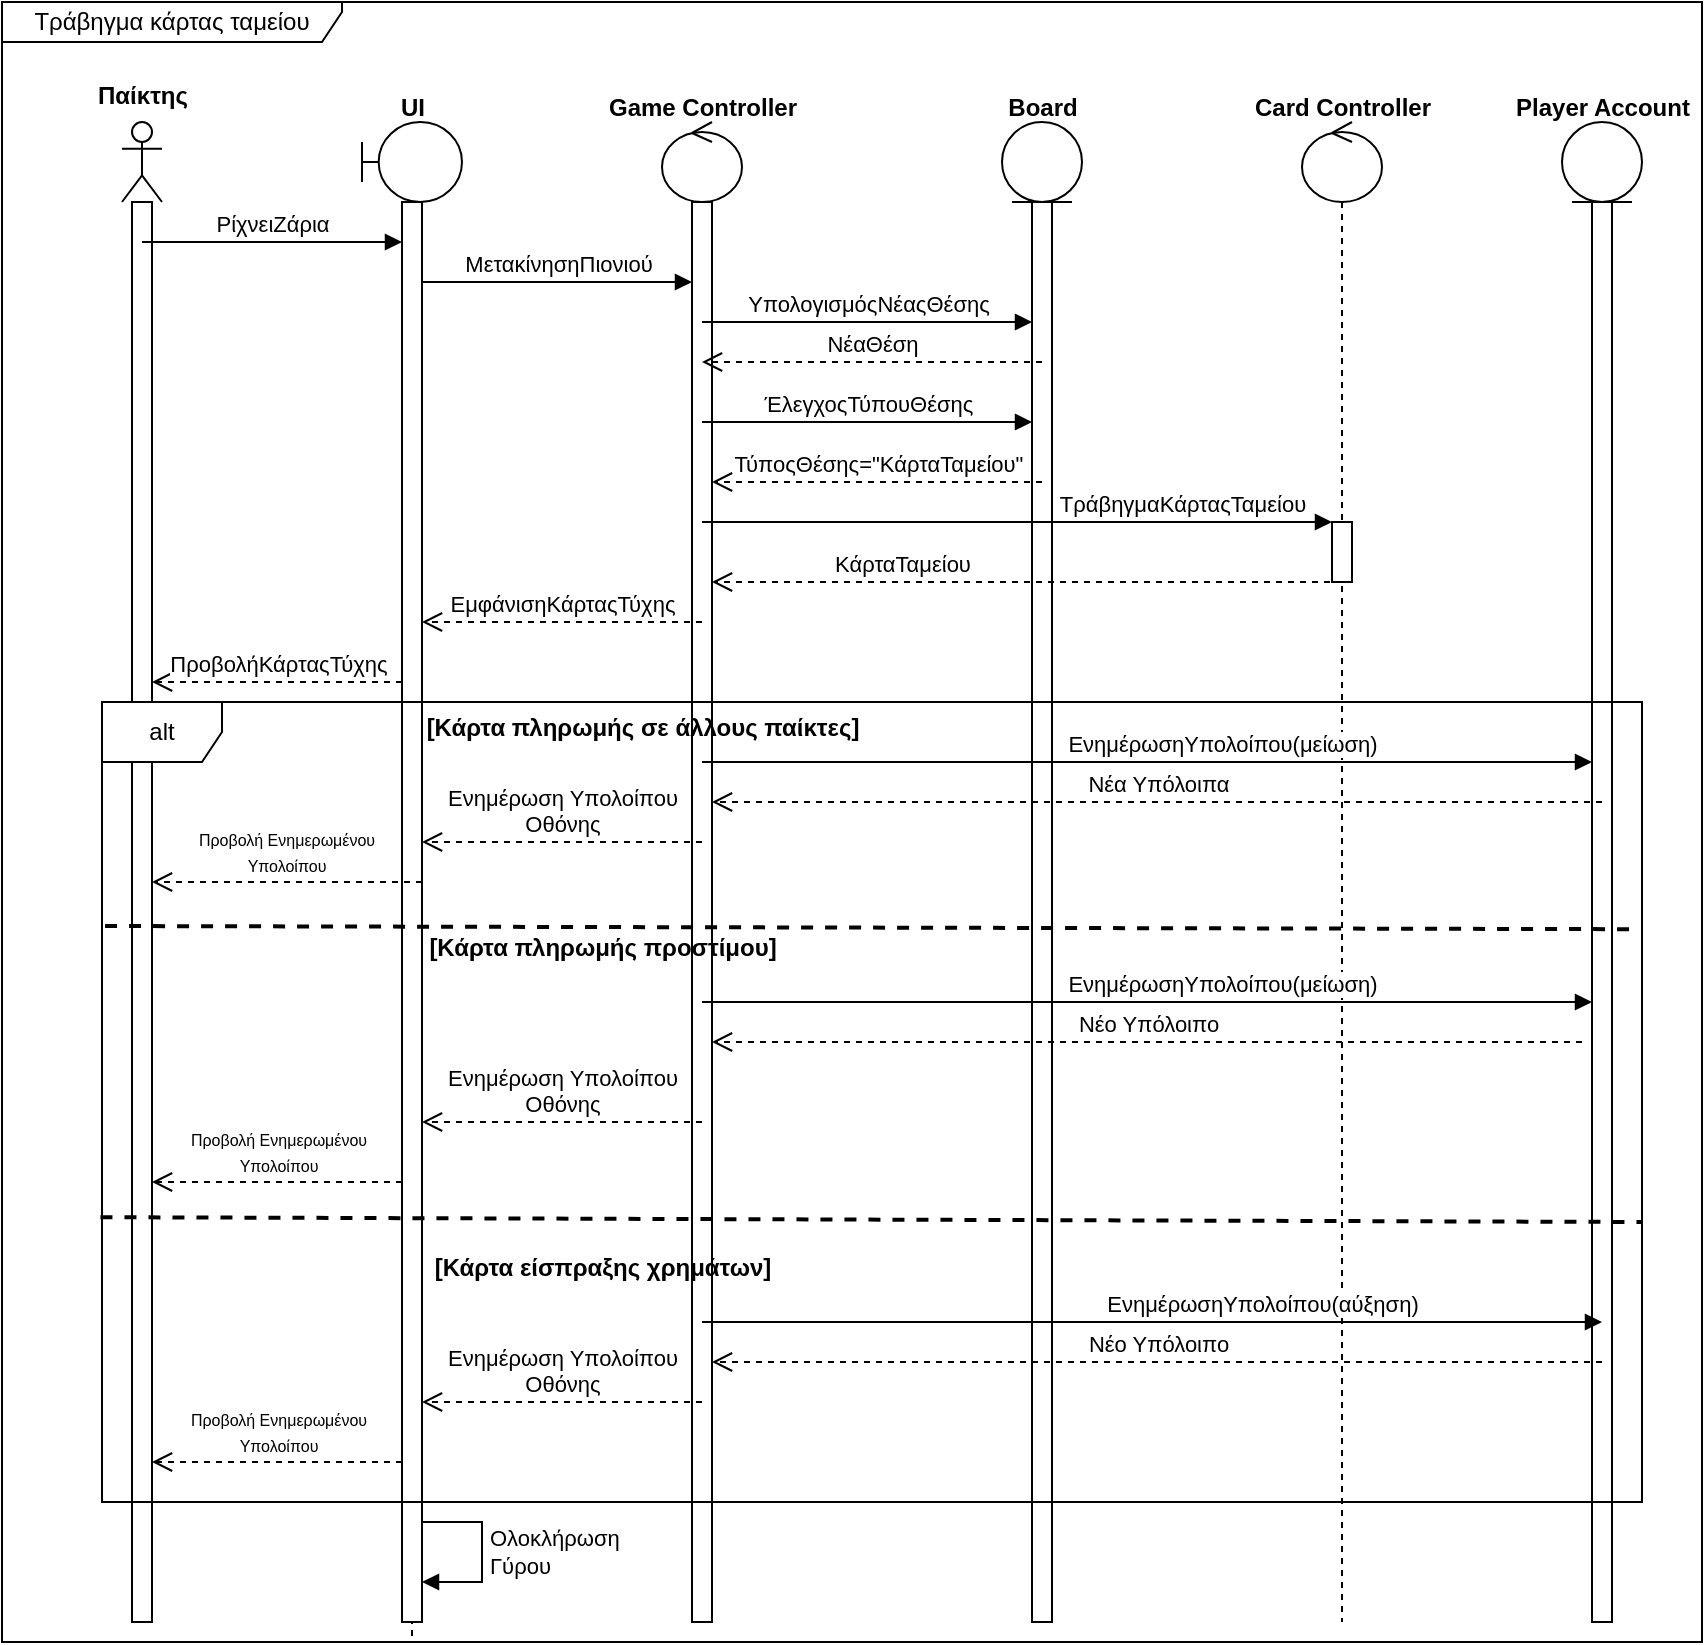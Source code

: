 <mxfile version="26.2.14">
  <diagram name="Page-1" id="v2Ju-3E54QAfj_Xskpv1">
    <mxGraphModel dx="1042" dy="527" grid="1" gridSize="10" guides="1" tooltips="1" connect="1" arrows="1" fold="1" page="1" pageScale="1" pageWidth="850" pageHeight="1100" math="0" shadow="0">
      <root>
        <mxCell id="0" />
        <mxCell id="1" parent="0" />
        <mxCell id="0JGqRIcQp-SqcKDxq2ij-1" value="" style="shape=umlLifeline;perimeter=lifelinePerimeter;whiteSpace=wrap;html=1;container=1;dropTarget=0;collapsible=0;recursiveResize=0;outlineConnect=0;portConstraint=eastwest;newEdgeStyle={&quot;curved&quot;:0,&quot;rounded&quot;:0};participant=umlActor;" vertex="1" parent="1">
          <mxGeometry x="60" y="60" width="20" height="300" as="geometry" />
        </mxCell>
        <mxCell id="0JGqRIcQp-SqcKDxq2ij-2" value="Τράβηγμα κάρτας ταμείου" style="shape=umlFrame;whiteSpace=wrap;html=1;pointerEvents=0;width=170;height=20;" vertex="1" parent="1">
          <mxGeometry width="850" height="820" as="geometry" />
        </mxCell>
        <mxCell id="0JGqRIcQp-SqcKDxq2ij-3" value="Παίκτης" style="text;align=center;fontStyle=1;verticalAlign=middle;spacingLeft=3;spacingRight=3;strokeColor=none;rotatable=0;points=[[0,0.5],[1,0.5]];portConstraint=eastwest;html=1;" vertex="1" parent="1">
          <mxGeometry x="30" y="34" width="80" height="26" as="geometry" />
        </mxCell>
        <mxCell id="0JGqRIcQp-SqcKDxq2ij-4" value="" style="shape=umlLifeline;perimeter=lifelinePerimeter;whiteSpace=wrap;html=1;container=1;dropTarget=0;collapsible=0;recursiveResize=0;outlineConnect=0;portConstraint=eastwest;newEdgeStyle={&quot;curved&quot;:0,&quot;rounded&quot;:0};participant=umlBoundary;" vertex="1" parent="1">
          <mxGeometry x="180" y="60" width="50" height="760" as="geometry" />
        </mxCell>
        <mxCell id="0JGqRIcQp-SqcKDxq2ij-16" value="" style="html=1;points=[[0,0,0,0,5],[0,1,0,0,-5],[1,0,0,0,5],[1,1,0,0,-5]];perimeter=orthogonalPerimeter;outlineConnect=0;targetShapes=umlLifeline;portConstraint=eastwest;newEdgeStyle={&quot;curved&quot;:0,&quot;rounded&quot;:0};" vertex="1" parent="0JGqRIcQp-SqcKDxq2ij-4">
          <mxGeometry x="20" y="40" width="10" height="710" as="geometry" />
        </mxCell>
        <mxCell id="0JGqRIcQp-SqcKDxq2ij-52" value="Ολοκλήρωση&lt;div&gt;Γύρου&lt;/div&gt;" style="html=1;align=left;spacingLeft=2;endArrow=block;rounded=0;edgeStyle=orthogonalEdgeStyle;curved=0;rounded=0;" edge="1" target="0JGqRIcQp-SqcKDxq2ij-16" parent="0JGqRIcQp-SqcKDxq2ij-4">
          <mxGeometry relative="1" as="geometry">
            <mxPoint x="30" y="700" as="sourcePoint" />
            <Array as="points">
              <mxPoint x="60" y="700" />
              <mxPoint x="60" y="730" />
            </Array>
            <mxPoint x="35" y="730" as="targetPoint" />
            <mxPoint as="offset" />
          </mxGeometry>
        </mxCell>
        <mxCell id="0JGqRIcQp-SqcKDxq2ij-5" value="UI" style="text;align=center;fontStyle=1;verticalAlign=middle;spacingLeft=3;spacingRight=3;strokeColor=none;rotatable=0;points=[[0,0.5],[1,0.5]];portConstraint=eastwest;html=1;" vertex="1" parent="1">
          <mxGeometry x="165" y="40" width="80" height="26" as="geometry" />
        </mxCell>
        <mxCell id="0JGqRIcQp-SqcKDxq2ij-6" value="" style="shape=umlLifeline;perimeter=lifelinePerimeter;whiteSpace=wrap;html=1;container=1;dropTarget=0;collapsible=0;recursiveResize=0;outlineConnect=0;portConstraint=eastwest;newEdgeStyle={&quot;curved&quot;:0,&quot;rounded&quot;:0};participant=umlControl;" vertex="1" parent="1">
          <mxGeometry x="330" y="60" width="40" height="750" as="geometry" />
        </mxCell>
        <mxCell id="0JGqRIcQp-SqcKDxq2ij-17" value="" style="html=1;points=[[0,0,0,0,5],[0,1,0,0,-5],[1,0,0,0,5],[1,1,0,0,-5]];perimeter=orthogonalPerimeter;outlineConnect=0;targetShapes=umlLifeline;portConstraint=eastwest;newEdgeStyle={&quot;curved&quot;:0,&quot;rounded&quot;:0};" vertex="1" parent="0JGqRIcQp-SqcKDxq2ij-6">
          <mxGeometry x="15" y="40" width="10" height="710" as="geometry" />
        </mxCell>
        <mxCell id="0JGqRIcQp-SqcKDxq2ij-7" value="Game Controller" style="text;align=center;fontStyle=1;verticalAlign=middle;spacingLeft=3;spacingRight=3;strokeColor=none;rotatable=0;points=[[0,0.5],[1,0.5]];portConstraint=eastwest;html=1;" vertex="1" parent="1">
          <mxGeometry x="310" y="40" width="80" height="26" as="geometry" />
        </mxCell>
        <mxCell id="0JGqRIcQp-SqcKDxq2ij-8" value="" style="shape=umlLifeline;perimeter=lifelinePerimeter;whiteSpace=wrap;html=1;container=1;dropTarget=0;collapsible=0;recursiveResize=0;outlineConnect=0;portConstraint=eastwest;newEdgeStyle={&quot;curved&quot;:0,&quot;rounded&quot;:0};participant=umlEntity;" vertex="1" parent="1">
          <mxGeometry x="500" y="60" width="40" height="750" as="geometry" />
        </mxCell>
        <mxCell id="0JGqRIcQp-SqcKDxq2ij-18" value="" style="html=1;points=[[0,0,0,0,5],[0,1,0,0,-5],[1,0,0,0,5],[1,1,0,0,-5]];perimeter=orthogonalPerimeter;outlineConnect=0;targetShapes=umlLifeline;portConstraint=eastwest;newEdgeStyle={&quot;curved&quot;:0,&quot;rounded&quot;:0};" vertex="1" parent="0JGqRIcQp-SqcKDxq2ij-8">
          <mxGeometry x="15" y="40" width="10" height="710" as="geometry" />
        </mxCell>
        <mxCell id="0JGqRIcQp-SqcKDxq2ij-9" value="Board" style="text;align=center;fontStyle=1;verticalAlign=middle;spacingLeft=3;spacingRight=3;strokeColor=none;rotatable=0;points=[[0,0.5],[1,0.5]];portConstraint=eastwest;html=1;" vertex="1" parent="1">
          <mxGeometry x="480" y="40" width="80" height="26" as="geometry" />
        </mxCell>
        <mxCell id="0JGqRIcQp-SqcKDxq2ij-10" value="" style="shape=umlLifeline;perimeter=lifelinePerimeter;whiteSpace=wrap;html=1;container=1;dropTarget=0;collapsible=0;recursiveResize=0;outlineConnect=0;portConstraint=eastwest;newEdgeStyle={&quot;curved&quot;:0,&quot;rounded&quot;:0};participant=umlControl;" vertex="1" parent="1">
          <mxGeometry x="650" y="60" width="40" height="750" as="geometry" />
        </mxCell>
        <mxCell id="0JGqRIcQp-SqcKDxq2ij-26" value="" style="html=1;points=[[0,0,0,0,5],[0,1,0,0,-5],[1,0,0,0,5],[1,1,0,0,-5]];perimeter=orthogonalPerimeter;outlineConnect=0;targetShapes=umlLifeline;portConstraint=eastwest;newEdgeStyle={&quot;curved&quot;:0,&quot;rounded&quot;:0};" vertex="1" parent="0JGqRIcQp-SqcKDxq2ij-10">
          <mxGeometry x="15" y="200" width="10" height="30" as="geometry" />
        </mxCell>
        <mxCell id="0JGqRIcQp-SqcKDxq2ij-11" value="Card Controller" style="text;align=center;fontStyle=1;verticalAlign=middle;spacingLeft=3;spacingRight=3;strokeColor=none;rotatable=0;points=[[0,0.5],[1,0.5]];portConstraint=eastwest;html=1;" vertex="1" parent="1">
          <mxGeometry x="630" y="40" width="80" height="26" as="geometry" />
        </mxCell>
        <mxCell id="0JGqRIcQp-SqcKDxq2ij-12" value="" style="shape=umlLifeline;perimeter=lifelinePerimeter;whiteSpace=wrap;html=1;container=1;dropTarget=0;collapsible=0;recursiveResize=0;outlineConnect=0;portConstraint=eastwest;newEdgeStyle={&quot;curved&quot;:0,&quot;rounded&quot;:0};participant=umlEntity;" vertex="1" parent="1">
          <mxGeometry x="780" y="60" width="40" height="750" as="geometry" />
        </mxCell>
        <mxCell id="0JGqRIcQp-SqcKDxq2ij-19" value="" style="html=1;points=[[0,0,0,0,5],[0,1,0,0,-5],[1,0,0,0,5],[1,1,0,0,-5]];perimeter=orthogonalPerimeter;outlineConnect=0;targetShapes=umlLifeline;portConstraint=eastwest;newEdgeStyle={&quot;curved&quot;:0,&quot;rounded&quot;:0};" vertex="1" parent="0JGqRIcQp-SqcKDxq2ij-12">
          <mxGeometry x="15" y="40" width="10" height="710" as="geometry" />
        </mxCell>
        <mxCell id="0JGqRIcQp-SqcKDxq2ij-13" value="Player Account" style="text;align=center;fontStyle=1;verticalAlign=middle;spacingLeft=3;spacingRight=3;strokeColor=none;rotatable=0;points=[[0,0.5],[1,0.5]];portConstraint=eastwest;html=1;" vertex="1" parent="1">
          <mxGeometry x="760" y="40" width="80" height="26" as="geometry" />
        </mxCell>
        <mxCell id="0JGqRIcQp-SqcKDxq2ij-14" value="" style="html=1;points=[[0,0,0,0,5],[0,1,0,0,-5],[1,0,0,0,5],[1,1,0,0,-5]];perimeter=orthogonalPerimeter;outlineConnect=0;targetShapes=umlLifeline;portConstraint=eastwest;newEdgeStyle={&quot;curved&quot;:0,&quot;rounded&quot;:0};" vertex="1" parent="1">
          <mxGeometry x="65" y="100" width="10" height="710" as="geometry" />
        </mxCell>
        <mxCell id="0JGqRIcQp-SqcKDxq2ij-15" value="ΡίχνειΖάρια" style="html=1;verticalAlign=bottom;endArrow=block;curved=0;rounded=0;" edge="1" parent="1" target="0JGqRIcQp-SqcKDxq2ij-16">
          <mxGeometry width="80" relative="1" as="geometry">
            <mxPoint x="70" y="120" as="sourcePoint" />
            <mxPoint x="150" y="120" as="targetPoint" />
          </mxGeometry>
        </mxCell>
        <mxCell id="0JGqRIcQp-SqcKDxq2ij-20" value="ΜετακίνησηΠιονιού" style="html=1;verticalAlign=bottom;endArrow=block;curved=0;rounded=0;" edge="1" parent="1" target="0JGqRIcQp-SqcKDxq2ij-17">
          <mxGeometry width="80" relative="1" as="geometry">
            <mxPoint x="210" y="140" as="sourcePoint" />
            <mxPoint x="290" y="140" as="targetPoint" />
          </mxGeometry>
        </mxCell>
        <mxCell id="0JGqRIcQp-SqcKDxq2ij-21" value="ΥπολογισμόςΝέαςΘέσης" style="html=1;verticalAlign=bottom;endArrow=block;curved=0;rounded=0;" edge="1" parent="1" target="0JGqRIcQp-SqcKDxq2ij-18">
          <mxGeometry width="80" relative="1" as="geometry">
            <mxPoint x="350" y="160" as="sourcePoint" />
            <mxPoint x="430" y="160" as="targetPoint" />
          </mxGeometry>
        </mxCell>
        <mxCell id="0JGqRIcQp-SqcKDxq2ij-22" value="ΝέαΘέση" style="html=1;verticalAlign=bottom;endArrow=open;dashed=1;endSize=8;curved=0;rounded=0;" edge="1" parent="1" target="0JGqRIcQp-SqcKDxq2ij-6">
          <mxGeometry relative="1" as="geometry">
            <mxPoint x="520" y="180" as="sourcePoint" />
            <mxPoint x="440" y="180" as="targetPoint" />
          </mxGeometry>
        </mxCell>
        <mxCell id="0JGqRIcQp-SqcKDxq2ij-23" value="ΈλεγχοςΤύπουΘέσης" style="html=1;verticalAlign=bottom;endArrow=block;curved=0;rounded=0;" edge="1" parent="1" target="0JGqRIcQp-SqcKDxq2ij-18">
          <mxGeometry width="80" relative="1" as="geometry">
            <mxPoint x="350" y="210" as="sourcePoint" />
            <mxPoint x="430" y="210" as="targetPoint" />
          </mxGeometry>
        </mxCell>
        <mxCell id="0JGqRIcQp-SqcKDxq2ij-24" value="ΤύποςΘέσης=&quot;ΚάρταΤαμείου&quot;" style="html=1;verticalAlign=bottom;endArrow=open;dashed=1;endSize=8;curved=0;rounded=0;" edge="1" parent="1" target="0JGqRIcQp-SqcKDxq2ij-17">
          <mxGeometry relative="1" as="geometry">
            <mxPoint x="520" y="240" as="sourcePoint" />
            <mxPoint x="440" y="240" as="targetPoint" />
          </mxGeometry>
        </mxCell>
        <mxCell id="0JGqRIcQp-SqcKDxq2ij-25" value="ΤράβηγμαΚάρταςΤαμείου" style="html=1;verticalAlign=bottom;endArrow=block;curved=0;rounded=0;" edge="1" parent="1" target="0JGqRIcQp-SqcKDxq2ij-26">
          <mxGeometry x="0.524" width="80" relative="1" as="geometry">
            <mxPoint x="350" y="260" as="sourcePoint" />
            <mxPoint x="430" y="260" as="targetPoint" />
            <mxPoint as="offset" />
          </mxGeometry>
        </mxCell>
        <mxCell id="0JGqRIcQp-SqcKDxq2ij-27" value="ΚάρταΤαμείου" style="html=1;verticalAlign=bottom;endArrow=open;dashed=1;endSize=8;curved=0;rounded=0;" edge="1" parent="1" target="0JGqRIcQp-SqcKDxq2ij-17">
          <mxGeometry x="0.397" relative="1" as="geometry">
            <mxPoint x="670" y="290" as="sourcePoint" />
            <mxPoint x="590" y="290" as="targetPoint" />
            <mxPoint as="offset" />
          </mxGeometry>
        </mxCell>
        <mxCell id="0JGqRIcQp-SqcKDxq2ij-28" value="ΕμφάνισηΚάρταςΤύχης" style="html=1;verticalAlign=bottom;endArrow=open;dashed=1;endSize=8;curved=0;rounded=0;" edge="1" parent="1" target="0JGqRIcQp-SqcKDxq2ij-16">
          <mxGeometry relative="1" as="geometry">
            <mxPoint x="350" y="310" as="sourcePoint" />
            <mxPoint x="270" y="310" as="targetPoint" />
          </mxGeometry>
        </mxCell>
        <mxCell id="0JGqRIcQp-SqcKDxq2ij-29" value="ΠροβολήΚάρταςΤύχης" style="html=1;verticalAlign=bottom;endArrow=open;dashed=1;endSize=8;curved=0;rounded=0;" edge="1" parent="1" target="0JGqRIcQp-SqcKDxq2ij-14">
          <mxGeometry relative="1" as="geometry">
            <mxPoint x="200" y="340" as="sourcePoint" />
            <mxPoint x="120" y="340" as="targetPoint" />
          </mxGeometry>
        </mxCell>
        <mxCell id="0JGqRIcQp-SqcKDxq2ij-30" value="alt" style="shape=umlFrame;whiteSpace=wrap;html=1;pointerEvents=0;" vertex="1" parent="1">
          <mxGeometry x="50" y="350" width="770" height="400" as="geometry" />
        </mxCell>
        <mxCell id="0JGqRIcQp-SqcKDxq2ij-31" value="ΕνημέρωσηΥπολοίπου(μείωση)" style="html=1;verticalAlign=bottom;endArrow=block;curved=0;rounded=0;" edge="1" parent="1" target="0JGqRIcQp-SqcKDxq2ij-19">
          <mxGeometry x="0.169" width="80" relative="1" as="geometry">
            <mxPoint x="350" y="380" as="sourcePoint" />
            <mxPoint x="430" y="380" as="targetPoint" />
            <mxPoint as="offset" />
          </mxGeometry>
        </mxCell>
        <mxCell id="0JGqRIcQp-SqcKDxq2ij-32" value="[Κάρτα πληρωμής σε άλλους παίκτες]" style="text;align=center;fontStyle=1;verticalAlign=middle;spacingLeft=3;spacingRight=3;strokeColor=none;rotatable=0;points=[[0,0.5],[1,0.5]];portConstraint=eastwest;html=1;" vertex="1" parent="1">
          <mxGeometry x="280" y="350" width="80" height="26" as="geometry" />
        </mxCell>
        <mxCell id="0JGqRIcQp-SqcKDxq2ij-33" value="Νέα Υπόλοιπα" style="html=1;verticalAlign=bottom;endArrow=open;dashed=1;endSize=8;curved=0;rounded=0;" edge="1" parent="1" target="0JGqRIcQp-SqcKDxq2ij-17">
          <mxGeometry relative="1" as="geometry">
            <mxPoint x="800" y="400" as="sourcePoint" />
            <mxPoint x="720" y="400" as="targetPoint" />
          </mxGeometry>
        </mxCell>
        <mxCell id="0JGqRIcQp-SqcKDxq2ij-34" value="Ενημέρωση Υπολοίπου&lt;div&gt;Οθόνης&lt;/div&gt;" style="html=1;verticalAlign=bottom;endArrow=open;dashed=1;endSize=8;curved=0;rounded=0;" edge="1" parent="1" target="0JGqRIcQp-SqcKDxq2ij-16">
          <mxGeometry relative="1" as="geometry">
            <mxPoint x="350" y="420" as="sourcePoint" />
            <mxPoint x="270" y="420" as="targetPoint" />
          </mxGeometry>
        </mxCell>
        <mxCell id="0JGqRIcQp-SqcKDxq2ij-35" value="&lt;font style=&quot;font-size: 8px;&quot;&gt;Προβολή Ενημερωμένου&lt;/font&gt;&lt;div&gt;&lt;font style=&quot;font-size: 8px;&quot;&gt;Υπολοίπου&lt;/font&gt;&lt;/div&gt;" style="html=1;verticalAlign=bottom;endArrow=open;dashed=1;endSize=8;curved=0;rounded=0;" edge="1" parent="1" target="0JGqRIcQp-SqcKDxq2ij-14">
          <mxGeometry x="0.007" relative="1" as="geometry">
            <mxPoint x="210" y="440" as="sourcePoint" />
            <mxPoint x="130" y="440" as="targetPoint" />
            <mxPoint as="offset" />
          </mxGeometry>
        </mxCell>
        <mxCell id="0JGqRIcQp-SqcKDxq2ij-36" value="[Κάρτα πληρωμής προστίμου]" style="text;align=center;fontStyle=1;verticalAlign=middle;spacingLeft=3;spacingRight=3;strokeColor=none;rotatable=0;points=[[0,0.5],[1,0.5]];portConstraint=eastwest;html=1;" vertex="1" parent="1">
          <mxGeometry x="260" y="460" width="80" height="26" as="geometry" />
        </mxCell>
        <mxCell id="0JGqRIcQp-SqcKDxq2ij-38" value="ΕνημέρωσηΥπολοίπου(μείωση)" style="html=1;verticalAlign=bottom;endArrow=block;curved=0;rounded=0;" edge="1" parent="1" target="0JGqRIcQp-SqcKDxq2ij-19">
          <mxGeometry x="0.169" width="80" relative="1" as="geometry">
            <mxPoint x="350" y="500" as="sourcePoint" />
            <mxPoint x="430" y="500" as="targetPoint" />
            <mxPoint as="offset" />
          </mxGeometry>
        </mxCell>
        <mxCell id="0JGqRIcQp-SqcKDxq2ij-39" value="Νέο Υπόλοιπο" style="html=1;verticalAlign=bottom;endArrow=open;dashed=1;endSize=8;curved=0;rounded=0;" edge="1" parent="1" target="0JGqRIcQp-SqcKDxq2ij-17">
          <mxGeometry relative="1" as="geometry">
            <mxPoint x="790" y="520" as="sourcePoint" />
            <mxPoint x="710" y="520" as="targetPoint" />
          </mxGeometry>
        </mxCell>
        <mxCell id="0JGqRIcQp-SqcKDxq2ij-41" value="Ενημέρωση Υπολοίπου&lt;div&gt;Οθόνης&lt;/div&gt;" style="html=1;verticalAlign=bottom;endArrow=open;dashed=1;endSize=8;curved=0;rounded=0;" edge="1" parent="1" target="0JGqRIcQp-SqcKDxq2ij-16">
          <mxGeometry relative="1" as="geometry">
            <mxPoint x="350" y="560" as="sourcePoint" />
            <mxPoint x="270" y="560" as="targetPoint" />
          </mxGeometry>
        </mxCell>
        <mxCell id="0JGqRIcQp-SqcKDxq2ij-42" value="&lt;font style=&quot;font-size: 8px;&quot;&gt;Προβολή Ενημερωμένου&lt;/font&gt;&lt;div&gt;&lt;font style=&quot;font-size: 8px;&quot;&gt;Υπολοίπου&lt;/font&gt;&lt;/div&gt;" style="html=1;verticalAlign=bottom;endArrow=open;dashed=1;endSize=8;curved=0;rounded=0;" edge="1" parent="1" target="0JGqRIcQp-SqcKDxq2ij-14">
          <mxGeometry relative="1" as="geometry">
            <mxPoint x="200" y="590" as="sourcePoint" />
            <mxPoint x="120" y="590" as="targetPoint" />
          </mxGeometry>
        </mxCell>
        <mxCell id="0JGqRIcQp-SqcKDxq2ij-43" value="[Κάρτα είσπραξης χρημάτων]" style="text;align=center;fontStyle=1;verticalAlign=middle;spacingLeft=3;spacingRight=3;strokeColor=none;rotatable=0;points=[[0,0.5],[1,0.5]];portConstraint=eastwest;html=1;" vertex="1" parent="1">
          <mxGeometry x="260" y="620" width="80" height="26" as="geometry" />
        </mxCell>
        <mxCell id="0JGqRIcQp-SqcKDxq2ij-44" value="ΕνημέρωσηΥπολοίπου(αύξηση)" style="html=1;verticalAlign=bottom;endArrow=block;curved=0;rounded=0;" edge="1" parent="1">
          <mxGeometry x="0.244" width="80" relative="1" as="geometry">
            <mxPoint x="350" y="660" as="sourcePoint" />
            <mxPoint x="800" y="660" as="targetPoint" />
            <mxPoint as="offset" />
          </mxGeometry>
        </mxCell>
        <mxCell id="0JGqRIcQp-SqcKDxq2ij-45" value="Νέο Υπόλοιπο" style="html=1;verticalAlign=bottom;endArrow=open;dashed=1;endSize=8;curved=0;rounded=0;" edge="1" parent="1" target="0JGqRIcQp-SqcKDxq2ij-17">
          <mxGeometry relative="1" as="geometry">
            <mxPoint x="800" y="680" as="sourcePoint" />
            <mxPoint x="720" y="680" as="targetPoint" />
          </mxGeometry>
        </mxCell>
        <mxCell id="0JGqRIcQp-SqcKDxq2ij-46" value="Ενημέρωση Υπολοίπου&lt;div&gt;Οθόνης&lt;/div&gt;" style="html=1;verticalAlign=bottom;endArrow=open;dashed=1;endSize=8;curved=0;rounded=0;" edge="1" parent="1" target="0JGqRIcQp-SqcKDxq2ij-16">
          <mxGeometry relative="1" as="geometry">
            <mxPoint x="350" y="700" as="sourcePoint" />
            <mxPoint x="270" y="700" as="targetPoint" />
          </mxGeometry>
        </mxCell>
        <mxCell id="0JGqRIcQp-SqcKDxq2ij-47" value="&lt;font style=&quot;font-size: 8px;&quot;&gt;Προβολή Ενημερωμένου&lt;/font&gt;&lt;div&gt;&lt;font style=&quot;font-size: 8px;&quot;&gt;Υπολοίπου&lt;/font&gt;&lt;/div&gt;" style="html=1;verticalAlign=bottom;endArrow=open;dashed=1;endSize=8;curved=0;rounded=0;" edge="1" parent="1" target="0JGqRIcQp-SqcKDxq2ij-14">
          <mxGeometry relative="1" as="geometry">
            <mxPoint x="200" y="730" as="sourcePoint" />
            <mxPoint x="120" y="730" as="targetPoint" />
          </mxGeometry>
        </mxCell>
        <mxCell id="0JGqRIcQp-SqcKDxq2ij-48" value="" style="endArrow=none;dashed=1;html=1;rounded=0;exitX=0.002;exitY=0.28;exitDx=0;exitDy=0;exitPerimeter=0;entryX=0.998;entryY=0.284;entryDx=0;entryDy=0;entryPerimeter=0;strokeWidth=2;" edge="1" parent="1" source="0JGqRIcQp-SqcKDxq2ij-30" target="0JGqRIcQp-SqcKDxq2ij-30">
          <mxGeometry width="50" height="50" relative="1" as="geometry">
            <mxPoint x="270" y="490" as="sourcePoint" />
            <mxPoint x="320" y="440" as="targetPoint" />
          </mxGeometry>
        </mxCell>
        <mxCell id="0JGqRIcQp-SqcKDxq2ij-49" value="" style="endArrow=none;dashed=1;html=1;rounded=0;exitX=-0.001;exitY=0.644;exitDx=0;exitDy=0;exitPerimeter=0;entryX=1;entryY=0.65;entryDx=0;entryDy=0;entryPerimeter=0;strokeWidth=2;" edge="1" parent="1" source="0JGqRIcQp-SqcKDxq2ij-30" target="0JGqRIcQp-SqcKDxq2ij-30">
          <mxGeometry width="50" height="50" relative="1" as="geometry">
            <mxPoint x="100" y="650" as="sourcePoint" />
            <mxPoint x="150" y="600" as="targetPoint" />
          </mxGeometry>
        </mxCell>
      </root>
    </mxGraphModel>
  </diagram>
</mxfile>
